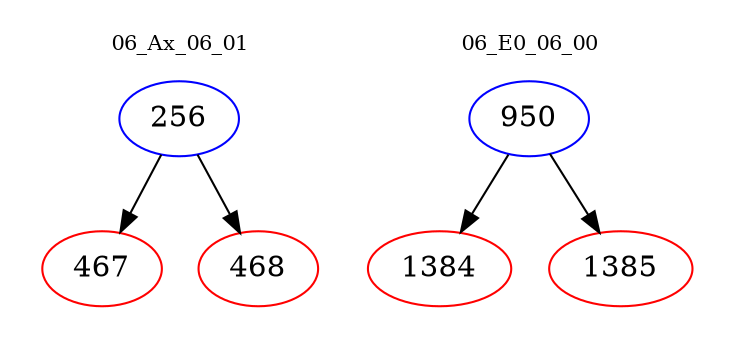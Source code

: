 digraph{
subgraph cluster_0 {
color = white
label = "06_Ax_06_01";
fontsize=10;
T0_256 [label="256", color="blue"]
T0_256 -> T0_467 [color="black"]
T0_467 [label="467", color="red"]
T0_256 -> T0_468 [color="black"]
T0_468 [label="468", color="red"]
}
subgraph cluster_1 {
color = white
label = "06_E0_06_00";
fontsize=10;
T1_950 [label="950", color="blue"]
T1_950 -> T1_1384 [color="black"]
T1_1384 [label="1384", color="red"]
T1_950 -> T1_1385 [color="black"]
T1_1385 [label="1385", color="red"]
}
}
